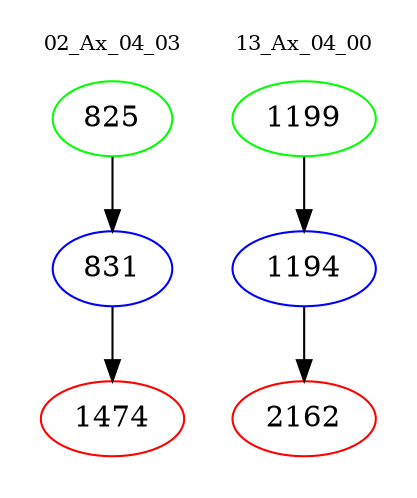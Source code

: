 digraph{
subgraph cluster_0 {
color = white
label = "02_Ax_04_03";
fontsize=10;
T0_825 [label="825", color="green"]
T0_825 -> T0_831 [color="black"]
T0_831 [label="831", color="blue"]
T0_831 -> T0_1474 [color="black"]
T0_1474 [label="1474", color="red"]
}
subgraph cluster_1 {
color = white
label = "13_Ax_04_00";
fontsize=10;
T1_1199 [label="1199", color="green"]
T1_1199 -> T1_1194 [color="black"]
T1_1194 [label="1194", color="blue"]
T1_1194 -> T1_2162 [color="black"]
T1_2162 [label="2162", color="red"]
}
}

